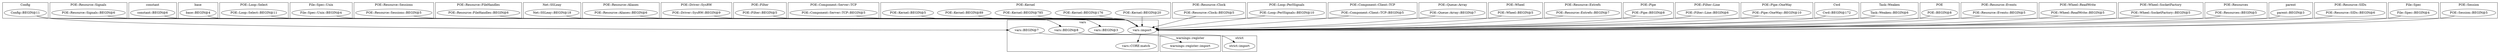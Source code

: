 digraph {
graph [overlap=false]
subgraph cluster_Config {
	label="Config";
	"Config::BEGIN@11";
}
subgraph cluster_POE_Resource_Signals {
	label="POE::Resource::Signals";
	"POE::Resource::Signals::BEGIN@6";
}
subgraph cluster_constant {
	label="constant";
	"constant::BEGIN@6";
}
subgraph cluster_strict {
	label="strict";
	"strict::import";
}
subgraph cluster_base {
	label="base";
	"base::BEGIN@4";
}
subgraph cluster_POE_Loop_Select {
	label="POE::Loop::Select";
	"POE::Loop::Select::BEGIN@11";
}
subgraph cluster_File_Spec_Unix {
	label="File::Spec::Unix";
	"File::Spec::Unix::BEGIN@4";
}
subgraph cluster_POE_Resource_Sessions {
	label="POE::Resource::Sessions";
	"POE::Resource::Sessions::BEGIN@5";
}
subgraph cluster_POE_Resource_FileHandles {
	label="POE::Resource::FileHandles";
	"POE::Resource::FileHandles::BEGIN@6";
}
subgraph cluster_Net_SSLeay {
	label="Net::SSLeay";
	"Net::SSLeay::BEGIN@18";
}
subgraph cluster_POE_Resource_Aliases {
	label="POE::Resource::Aliases";
	"POE::Resource::Aliases::BEGIN@6";
}
subgraph cluster_POE_Driver_SysRW {
	label="POE::Driver::SysRW";
	"POE::Driver::SysRW::BEGIN@9";
}
subgraph cluster_POE_Filter {
	label="POE::Filter";
	"POE::Filter::BEGIN@5";
}
subgraph cluster_POE_Component_Server_TCP {
	label="POE::Component::Server::TCP";
	"POE::Component::Server::TCP::BEGIN@5";
}
subgraph cluster_POE_Kernel {
	label="POE::Kernel";
	"POE::Kernel::BEGIN@176";
	"POE::Kernel::BEGIN@785";
	"POE::Kernel::BEGIN@89";
	"POE::Kernel::BEGIN@5";
	"POE::Kernel::BEGIN@20";
}
subgraph cluster_POE_Resource_Clock {
	label="POE::Resource::Clock";
	"POE::Resource::Clock::BEGIN@5";
}
subgraph cluster_POE_Loop_PerlSignals {
	label="POE::Loop::PerlSignals";
	"POE::Loop::PerlSignals::BEGIN@10";
}
subgraph cluster_POE_Component_Client_TCP {
	label="POE::Component::Client::TCP";
	"POE::Component::Client::TCP::BEGIN@5";
}
subgraph cluster_POE_Queue_Array {
	label="POE::Queue::Array";
	"POE::Queue::Array::BEGIN@7";
}
subgraph cluster_POE_Wheel {
	label="POE::Wheel";
	"POE::Wheel::BEGIN@5";
}
subgraph cluster_warnings_register {
	label="warnings::register";
	"warnings::register::import";
}
subgraph cluster_POE_Resource_Extrefs {
	label="POE::Resource::Extrefs";
	"POE::Resource::Extrefs::BEGIN@7";
}
subgraph cluster_POE_Pipe {
	label="POE::Pipe";
	"POE::Pipe::BEGIN@8";
}
subgraph cluster_POE_Filter_Line {
	label="POE::Filter::Line";
	"POE::Filter::Line::BEGIN@6";
}
subgraph cluster_POE_Pipe_OneWay {
	label="POE::Pipe::OneWay";
	"POE::Pipe::OneWay::BEGIN@10";
}
subgraph cluster_Cwd {
	label="Cwd";
	"Cwd::BEGIN@172";
}
subgraph cluster_Task_Weaken {
	label="Task::Weaken";
	"Task::Weaken::BEGIN@6";
}
subgraph cluster_POE {
	label="POE";
	"POE::BEGIN@8";
}
subgraph cluster_POE_Resource_Events {
	label="POE::Resource::Events";
	"POE::Resource::Events::BEGIN@5";
}
subgraph cluster_POE_Wheel_ReadWrite {
	label="POE::Wheel::ReadWrite";
	"POE::Wheel::ReadWrite::BEGIN@5";
}
subgraph cluster_POE_Wheel_SocketFactory {
	label="POE::Wheel::SocketFactory";
	"POE::Wheel::SocketFactory::BEGIN@5";
}
subgraph cluster_POE_Resources {
	label="POE::Resources";
	"POE::Resources::BEGIN@5";
}
subgraph cluster_vars {
	label="vars";
	"vars::CORE:match";
	"vars::BEGIN@7";
	"vars::BEGIN@3";
	"vars::import";
	"vars::BEGIN@8";
}
subgraph cluster_parent {
	label="parent";
	"parent::BEGIN@3";
}
subgraph cluster_POE_Resource_SIDs {
	label="POE::Resource::SIDs";
	"POE::Resource::SIDs::BEGIN@6";
}
subgraph cluster_File_Spec {
	label="File::Spec";
	"File::Spec::BEGIN@4";
}
subgraph cluster_POE_Session {
	label="POE::Session";
	"POE::Session::BEGIN@5";
}
"Config::BEGIN@11" -> "vars::BEGIN@3";
"vars::BEGIN@8" -> "strict::import";
"Config::BEGIN@11" -> "vars::BEGIN@7";
"Config::BEGIN@11" -> "vars::BEGIN@8";
"vars::import" -> "vars::CORE:match";
"vars::BEGIN@7" -> "warnings::register::import";
"POE::Resource::Clock::BEGIN@5" -> "vars::import";
"POE::Component::Server::TCP::BEGIN@5" -> "vars::import";
"POE::Resource::Sessions::BEGIN@5" -> "vars::import";
"constant::BEGIN@6" -> "vars::import";
"File::Spec::Unix::BEGIN@4" -> "vars::import";
"parent::BEGIN@3" -> "vars::import";
"POE::Resource::Signals::BEGIN@6" -> "vars::import";
"POE::Kernel::BEGIN@5" -> "vars::import";
"POE::Wheel::ReadWrite::BEGIN@5" -> "vars::import";
"POE::Kernel::BEGIN@176" -> "vars::import";
"POE::Kernel::BEGIN@89" -> "vars::import";
"base::BEGIN@4" -> "vars::import";
"POE::Resource::Aliases::BEGIN@6" -> "vars::import";
"POE::Queue::Array::BEGIN@7" -> "vars::import";
"Task::Weaken::BEGIN@6" -> "vars::import";
"POE::Filter::Line::BEGIN@6" -> "vars::import";
"POE::Resource::FileHandles::BEGIN@6" -> "vars::import";
"POE::Session::BEGIN@5" -> "vars::import";
"POE::Filter::BEGIN@5" -> "vars::import";
"POE::Resource::SIDs::BEGIN@6" -> "vars::import";
"POE::Pipe::BEGIN@8" -> "vars::import";
"POE::Resource::Events::BEGIN@5" -> "vars::import";
"POE::Kernel::BEGIN@785" -> "vars::import";
"POE::Driver::SysRW::BEGIN@9" -> "vars::import";
"Config::BEGIN@11" -> "vars::import";
"POE::Wheel::SocketFactory::BEGIN@5" -> "vars::import";
"POE::Pipe::OneWay::BEGIN@10" -> "vars::import";
"Cwd::BEGIN@172" -> "vars::import";
"POE::BEGIN@8" -> "vars::import";
"POE::Loop::PerlSignals::BEGIN@10" -> "vars::import";
"POE::Kernel::BEGIN@20" -> "vars::import";
"POE::Resource::Extrefs::BEGIN@7" -> "vars::import";
"Net::SSLeay::BEGIN@18" -> "vars::import";
"File::Spec::BEGIN@4" -> "vars::import";
"POE::Loop::Select::BEGIN@11" -> "vars::import";
"POE::Resources::BEGIN@5" -> "vars::import";
"POE::Component::Client::TCP::BEGIN@5" -> "vars::import";
"POE::Wheel::BEGIN@5" -> "vars::import";
}
